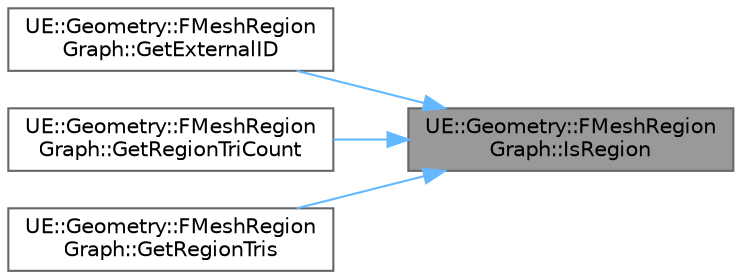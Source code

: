 digraph "UE::Geometry::FMeshRegionGraph::IsRegion"
{
 // INTERACTIVE_SVG=YES
 // LATEX_PDF_SIZE
  bgcolor="transparent";
  edge [fontname=Helvetica,fontsize=10,labelfontname=Helvetica,labelfontsize=10];
  node [fontname=Helvetica,fontsize=10,shape=box,height=0.2,width=0.4];
  rankdir="RL";
  Node1 [id="Node000001",label="UE::Geometry::FMeshRegion\lGraph::IsRegion",height=0.2,width=0.4,color="gray40", fillcolor="grey60", style="filled", fontcolor="black",tooltip=" "];
  Node1 -> Node2 [id="edge1_Node000001_Node000002",dir="back",color="steelblue1",style="solid",tooltip=" "];
  Node2 [id="Node000002",label="UE::Geometry::FMeshRegion\lGraph::GetExternalID",height=0.2,width=0.4,color="grey40", fillcolor="white", style="filled",URL="$db/df9/classUE_1_1Geometry_1_1FMeshRegionGraph.html#aef08eb2bb9fe43d89ca54786525d988c",tooltip=" "];
  Node1 -> Node3 [id="edge2_Node000001_Node000003",dir="back",color="steelblue1",style="solid",tooltip=" "];
  Node3 [id="Node000003",label="UE::Geometry::FMeshRegion\lGraph::GetRegionTriCount",height=0.2,width=0.4,color="grey40", fillcolor="white", style="filled",URL="$db/df9/classUE_1_1Geometry_1_1FMeshRegionGraph.html#a5f4b793444b50687f03bc17bdbcca34d",tooltip=" "];
  Node1 -> Node4 [id="edge3_Node000001_Node000004",dir="back",color="steelblue1",style="solid",tooltip=" "];
  Node4 [id="Node000004",label="UE::Geometry::FMeshRegion\lGraph::GetRegionTris",height=0.2,width=0.4,color="grey40", fillcolor="white", style="filled",URL="$db/df9/classUE_1_1Geometry_1_1FMeshRegionGraph.html#af03eb918298b94b1d01081c4ba0317f1",tooltip=" "];
}
